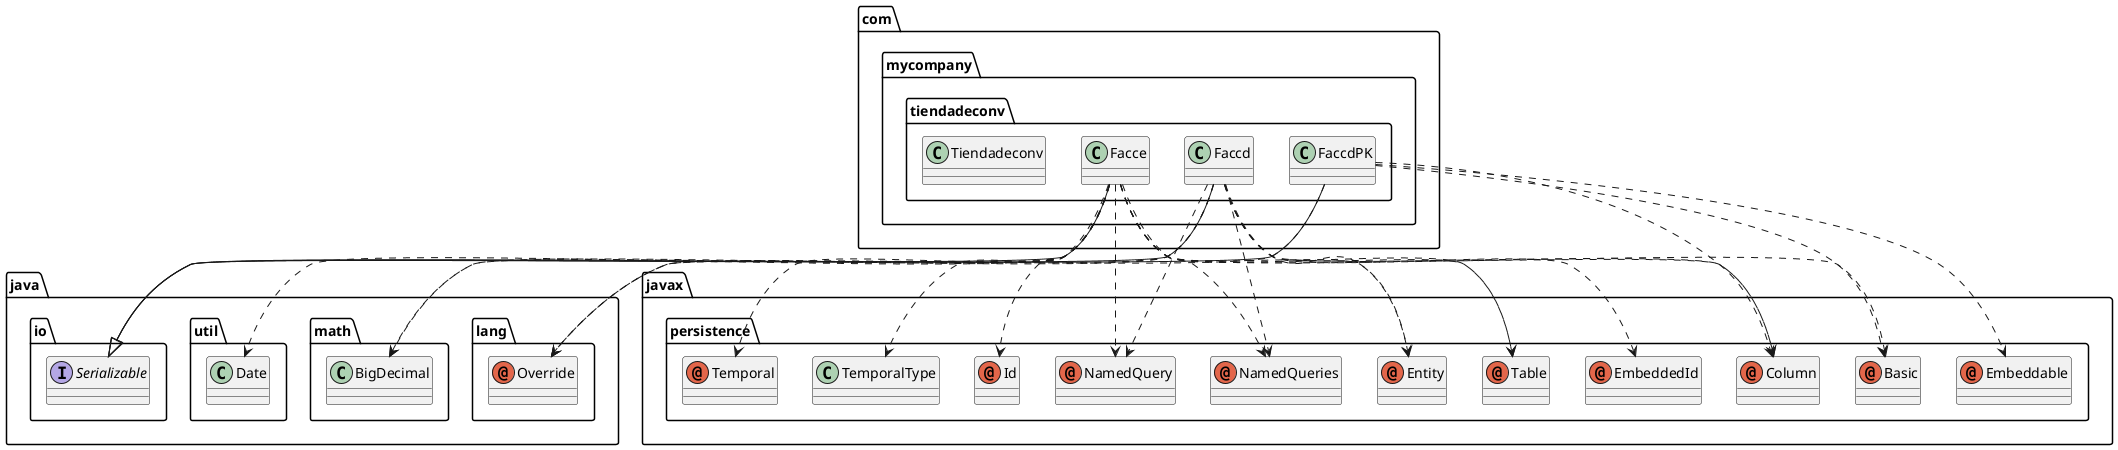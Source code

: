 @startuml
annotation java.lang.Override
annotation javax.persistence.Basic
annotation javax.persistence.Column
annotation javax.persistence.Embeddable
annotation javax.persistence.EmbeddedId
annotation javax.persistence.Entity
annotation javax.persistence.Id
annotation javax.persistence.NamedQueries
annotation javax.persistence.NamedQuery
annotation javax.persistence.Table
annotation javax.persistence.Temporal
class com.mycompany.tiendadeconv.Faccd
class com.mycompany.tiendadeconv.FaccdPK
class com.mycompany.tiendadeconv.Facce
class com.mycompany.tiendadeconv.Tiendadeconv
class java.math.BigDecimal
class java.util.Date
class javax.persistence.TemporalType
interface java.io.Serializable
com.mycompany.tiendadeconv.Faccd ..> java.lang.Override
com.mycompany.tiendadeconv.Faccd ..> javax.persistence.Column
com.mycompany.tiendadeconv.Faccd ..> javax.persistence.EmbeddedId
com.mycompany.tiendadeconv.Faccd ..> javax.persistence.Entity
com.mycompany.tiendadeconv.Faccd ..> javax.persistence.NamedQueries
com.mycompany.tiendadeconv.Faccd ..> javax.persistence.NamedQuery
com.mycompany.tiendadeconv.Faccd ..> javax.persistence.Table
com.mycompany.tiendadeconv.Faccd ..> java.math.BigDecimal
com.mycompany.tiendadeconv.Faccd --|> java.io.Serializable
com.mycompany.tiendadeconv.FaccdPK ..> java.lang.Override
com.mycompany.tiendadeconv.FaccdPK ..> javax.persistence.Basic
com.mycompany.tiendadeconv.FaccdPK ..> javax.persistence.Column
com.mycompany.tiendadeconv.FaccdPK ..> javax.persistence.Embeddable
com.mycompany.tiendadeconv.FaccdPK --|> java.io.Serializable
com.mycompany.tiendadeconv.Facce ..> java.lang.Override
com.mycompany.tiendadeconv.Facce ..> javax.persistence.Basic
com.mycompany.tiendadeconv.Facce ..> javax.persistence.Column
com.mycompany.tiendadeconv.Facce ..> javax.persistence.Entity
com.mycompany.tiendadeconv.Facce ..> javax.persistence.Id
com.mycompany.tiendadeconv.Facce ..> javax.persistence.NamedQueries
com.mycompany.tiendadeconv.Facce ..> javax.persistence.NamedQuery
com.mycompany.tiendadeconv.Facce ..> javax.persistence.Table
com.mycompany.tiendadeconv.Facce ..> javax.persistence.Temporal
com.mycompany.tiendadeconv.Facce ..> java.math.BigDecimal
com.mycompany.tiendadeconv.Facce ..> java.util.Date
com.mycompany.tiendadeconv.Facce ..> javax.persistence.TemporalType
com.mycompany.tiendadeconv.Facce --|> java.io.Serializable
@enduml